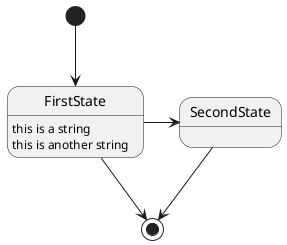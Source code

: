 @startuml state

[*] --> FirstState
FirstState --> [*]
FirstState : this is a string
FirstState : this is another string

FirstState -> SecondState
SecondState --> [*]

@enduml

